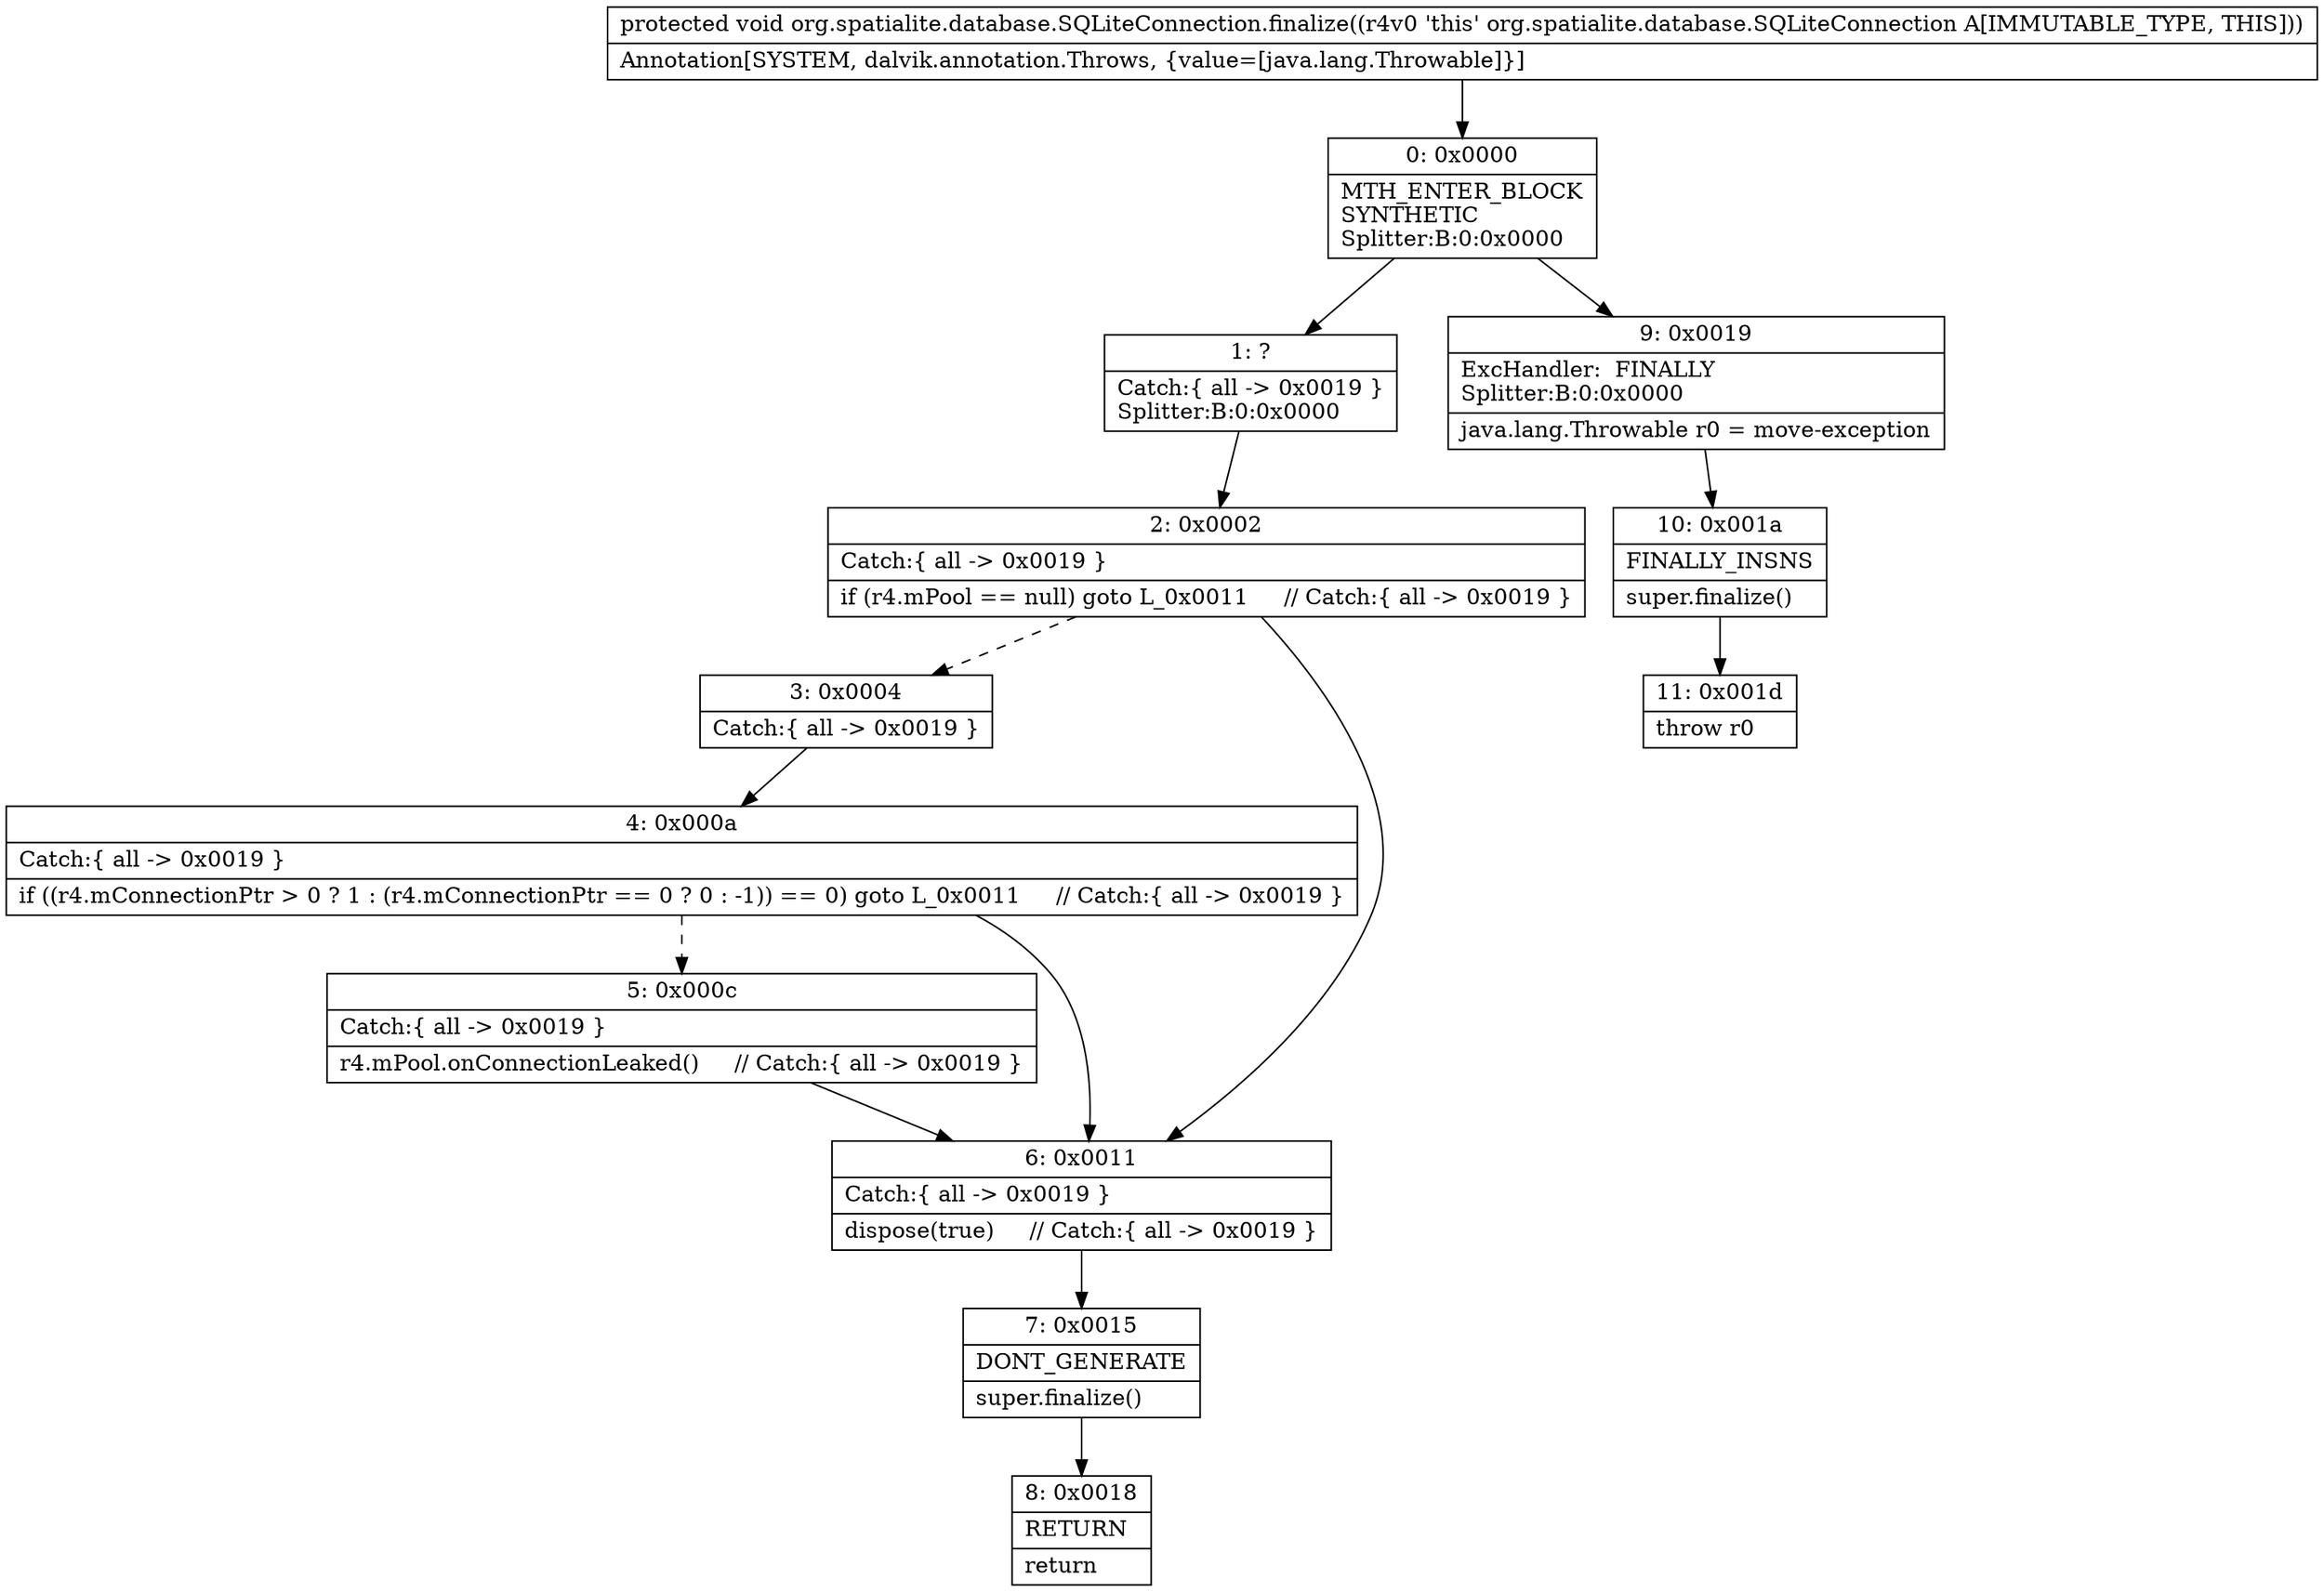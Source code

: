 digraph "CFG fororg.spatialite.database.SQLiteConnection.finalize()V" {
Node_0 [shape=record,label="{0\:\ 0x0000|MTH_ENTER_BLOCK\lSYNTHETIC\lSplitter:B:0:0x0000\l}"];
Node_1 [shape=record,label="{1\:\ ?|Catch:\{ all \-\> 0x0019 \}\lSplitter:B:0:0x0000\l}"];
Node_2 [shape=record,label="{2\:\ 0x0002|Catch:\{ all \-\> 0x0019 \}\l|if (r4.mPool == null) goto L_0x0011     \/\/ Catch:\{ all \-\> 0x0019 \}\l}"];
Node_3 [shape=record,label="{3\:\ 0x0004|Catch:\{ all \-\> 0x0019 \}\l}"];
Node_4 [shape=record,label="{4\:\ 0x000a|Catch:\{ all \-\> 0x0019 \}\l|if ((r4.mConnectionPtr \> 0 ? 1 : (r4.mConnectionPtr == 0 ? 0 : \-1)) == 0) goto L_0x0011     \/\/ Catch:\{ all \-\> 0x0019 \}\l}"];
Node_5 [shape=record,label="{5\:\ 0x000c|Catch:\{ all \-\> 0x0019 \}\l|r4.mPool.onConnectionLeaked()     \/\/ Catch:\{ all \-\> 0x0019 \}\l}"];
Node_6 [shape=record,label="{6\:\ 0x0011|Catch:\{ all \-\> 0x0019 \}\l|dispose(true)     \/\/ Catch:\{ all \-\> 0x0019 \}\l}"];
Node_7 [shape=record,label="{7\:\ 0x0015|DONT_GENERATE\l|super.finalize()\l}"];
Node_8 [shape=record,label="{8\:\ 0x0018|RETURN\l|return\l}"];
Node_9 [shape=record,label="{9\:\ 0x0019|ExcHandler:  FINALLY\lSplitter:B:0:0x0000\l|java.lang.Throwable r0 = move\-exception\l}"];
Node_10 [shape=record,label="{10\:\ 0x001a|FINALLY_INSNS\l|super.finalize()\l}"];
Node_11 [shape=record,label="{11\:\ 0x001d|throw r0\l}"];
MethodNode[shape=record,label="{protected void org.spatialite.database.SQLiteConnection.finalize((r4v0 'this' org.spatialite.database.SQLiteConnection A[IMMUTABLE_TYPE, THIS]))  | Annotation[SYSTEM, dalvik.annotation.Throws, \{value=[java.lang.Throwable]\}]\l}"];
MethodNode -> Node_0;
Node_0 -> Node_1;
Node_0 -> Node_9;
Node_1 -> Node_2;
Node_2 -> Node_3[style=dashed];
Node_2 -> Node_6;
Node_3 -> Node_4;
Node_4 -> Node_5[style=dashed];
Node_4 -> Node_6;
Node_5 -> Node_6;
Node_6 -> Node_7;
Node_7 -> Node_8;
Node_9 -> Node_10;
Node_10 -> Node_11;
}

